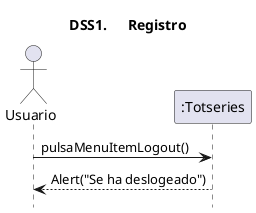 @startuml
title	DSS1.	Registro	
hide	footbox
actor	Usuario	as	user
participant ":Totseries" as TotSeries

user	->	TotSeries:pulsaMenuItemLogout()
TotSeries --> user: Alert("Se ha deslogeado")
@enduml

